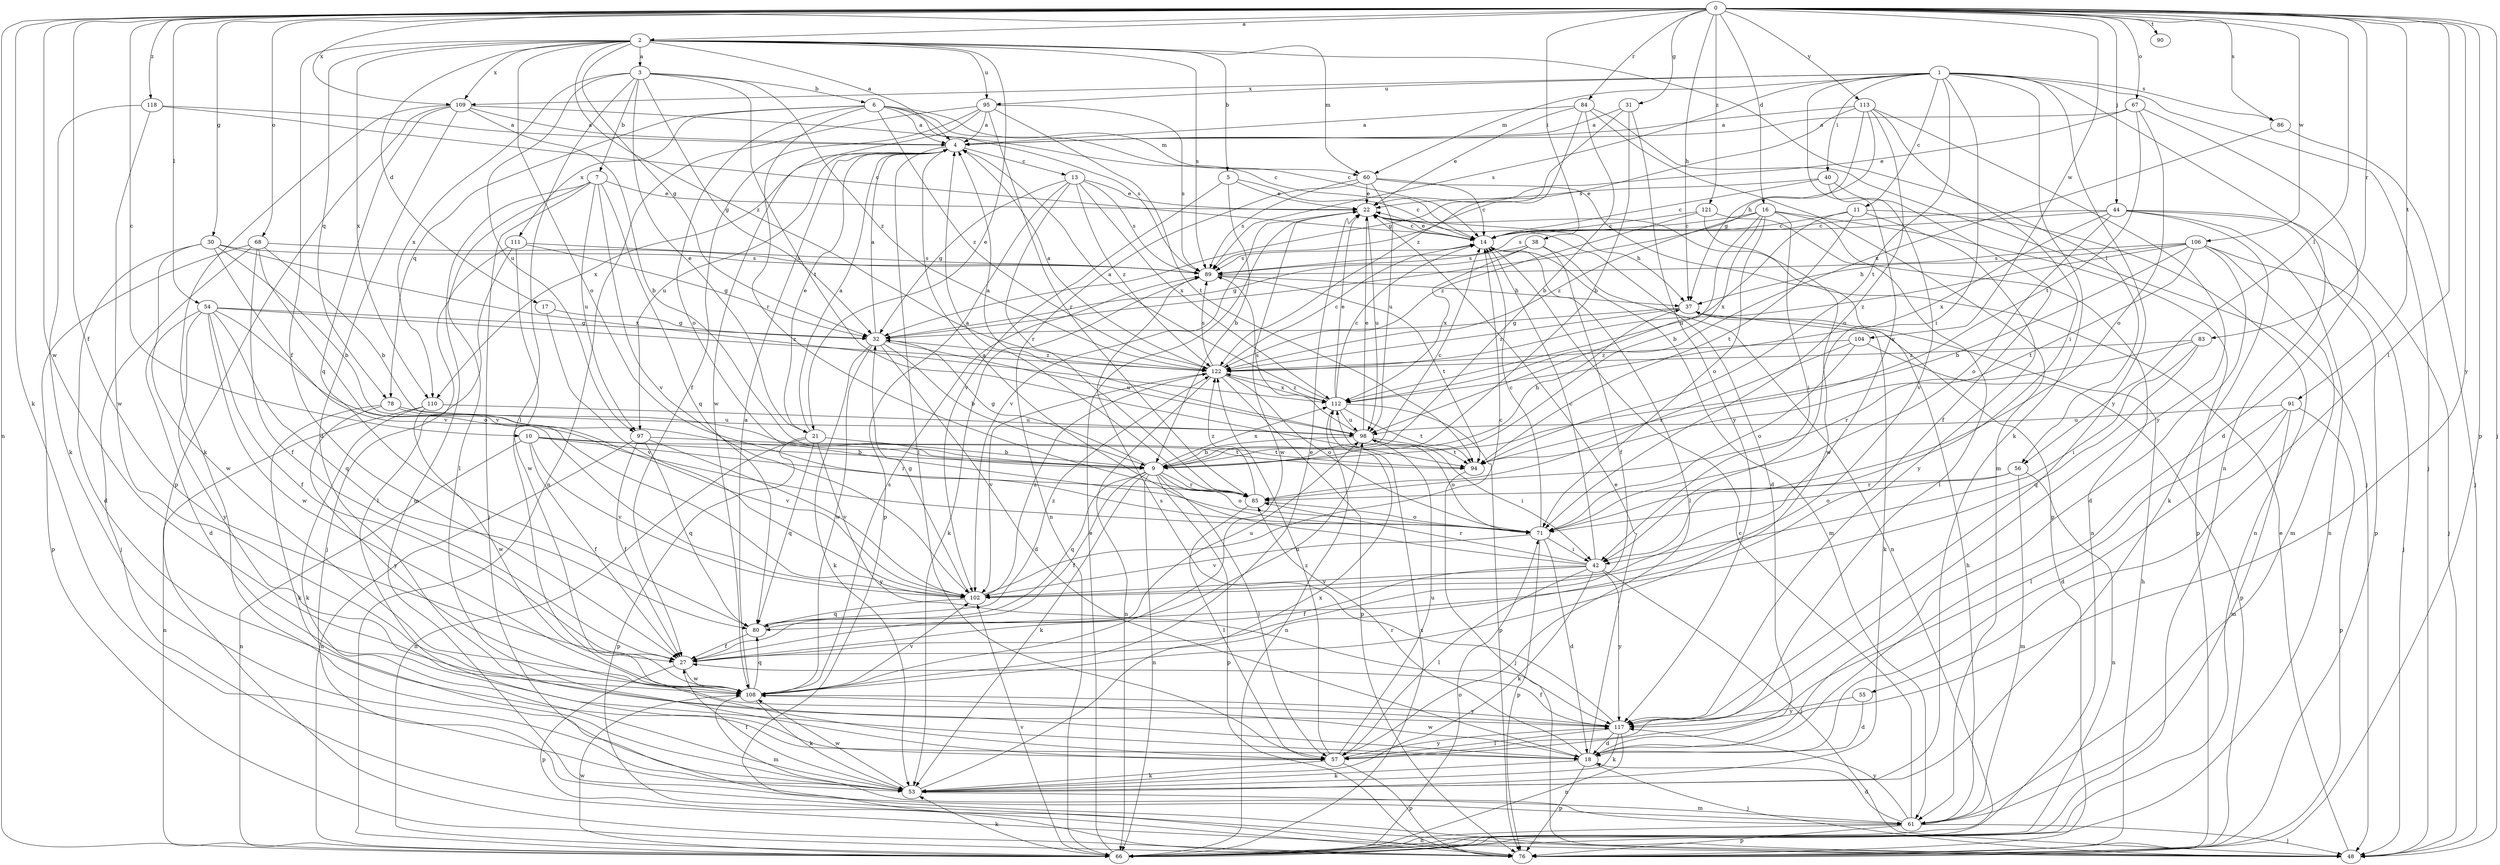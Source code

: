 strict digraph  {
0;
1;
2;
3;
4;
5;
6;
7;
9;
10;
11;
13;
14;
16;
17;
18;
21;
22;
27;
30;
31;
32;
37;
38;
40;
42;
44;
48;
53;
54;
55;
56;
57;
60;
61;
66;
67;
68;
71;
76;
78;
80;
83;
84;
85;
86;
89;
90;
91;
94;
95;
97;
98;
102;
104;
106;
108;
109;
110;
111;
112;
113;
117;
118;
121;
122;
0 -> 2  [label=a];
0 -> 10  [label=c];
0 -> 16  [label=d];
0 -> 27  [label=f];
0 -> 30  [label=g];
0 -> 31  [label=g];
0 -> 37  [label=h];
0 -> 38  [label=i];
0 -> 44  [label=j];
0 -> 48  [label=j];
0 -> 53  [label=k];
0 -> 54  [label=l];
0 -> 55  [label=l];
0 -> 56  [label=l];
0 -> 66  [label=n];
0 -> 67  [label=o];
0 -> 68  [label=o];
0 -> 76  [label=p];
0 -> 83  [label=r];
0 -> 84  [label=r];
0 -> 86  [label=s];
0 -> 90  [label=t];
0 -> 91  [label=t];
0 -> 104  [label=w];
0 -> 106  [label=w];
0 -> 108  [label=w];
0 -> 109  [label=x];
0 -> 113  [label=y];
0 -> 117  [label=y];
0 -> 118  [label=z];
0 -> 121  [label=z];
1 -> 11  [label=c];
1 -> 40  [label=i];
1 -> 42  [label=i];
1 -> 48  [label=j];
1 -> 53  [label=k];
1 -> 60  [label=m];
1 -> 66  [label=n];
1 -> 86  [label=s];
1 -> 89  [label=s];
1 -> 94  [label=t];
1 -> 95  [label=u];
1 -> 102  [label=v];
1 -> 109  [label=x];
1 -> 117  [label=y];
2 -> 3  [label=a];
2 -> 4  [label=a];
2 -> 5  [label=b];
2 -> 17  [label=d];
2 -> 21  [label=e];
2 -> 27  [label=f];
2 -> 32  [label=g];
2 -> 56  [label=l];
2 -> 60  [label=m];
2 -> 71  [label=o];
2 -> 78  [label=q];
2 -> 89  [label=s];
2 -> 95  [label=u];
2 -> 109  [label=x];
2 -> 110  [label=x];
2 -> 122  [label=z];
3 -> 6  [label=b];
3 -> 7  [label=b];
3 -> 21  [label=e];
3 -> 32  [label=g];
3 -> 57  [label=l];
3 -> 94  [label=t];
3 -> 97  [label=u];
3 -> 110  [label=x];
3 -> 122  [label=z];
4 -> 13  [label=c];
4 -> 21  [label=e];
4 -> 57  [label=l];
4 -> 97  [label=u];
4 -> 110  [label=x];
5 -> 9  [label=b];
5 -> 14  [label=c];
5 -> 22  [label=e];
5 -> 102  [label=v];
6 -> 4  [label=a];
6 -> 14  [label=c];
6 -> 60  [label=m];
6 -> 71  [label=o];
6 -> 78  [label=q];
6 -> 85  [label=r];
6 -> 89  [label=s];
6 -> 111  [label=x];
6 -> 122  [label=z];
7 -> 22  [label=e];
7 -> 48  [label=j];
7 -> 57  [label=l];
7 -> 61  [label=m];
7 -> 80  [label=q];
7 -> 97  [label=u];
7 -> 102  [label=v];
9 -> 14  [label=c];
9 -> 27  [label=f];
9 -> 32  [label=g];
9 -> 37  [label=h];
9 -> 53  [label=k];
9 -> 57  [label=l];
9 -> 66  [label=n];
9 -> 71  [label=o];
9 -> 76  [label=p];
9 -> 80  [label=q];
9 -> 85  [label=r];
9 -> 112  [label=x];
10 -> 9  [label=b];
10 -> 27  [label=f];
10 -> 66  [label=n];
10 -> 85  [label=r];
10 -> 94  [label=t];
10 -> 102  [label=v];
11 -> 14  [label=c];
11 -> 66  [label=n];
11 -> 94  [label=t];
11 -> 112  [label=x];
11 -> 117  [label=y];
13 -> 22  [label=e];
13 -> 32  [label=g];
13 -> 76  [label=p];
13 -> 85  [label=r];
13 -> 89  [label=s];
13 -> 112  [label=x];
13 -> 122  [label=z];
14 -> 22  [label=e];
14 -> 57  [label=l];
14 -> 61  [label=m];
14 -> 89  [label=s];
16 -> 9  [label=b];
16 -> 14  [label=c];
16 -> 42  [label=i];
16 -> 66  [label=n];
16 -> 71  [label=o];
16 -> 76  [label=p];
16 -> 98  [label=u];
16 -> 122  [label=z];
17 -> 32  [label=g];
17 -> 102  [label=v];
18 -> 22  [label=e];
18 -> 48  [label=j];
18 -> 53  [label=k];
18 -> 76  [label=p];
18 -> 85  [label=r];
18 -> 108  [label=w];
21 -> 4  [label=a];
21 -> 9  [label=b];
21 -> 66  [label=n];
21 -> 76  [label=p];
21 -> 80  [label=q];
21 -> 117  [label=y];
22 -> 14  [label=c];
22 -> 18  [label=d];
22 -> 37  [label=h];
22 -> 98  [label=u];
22 -> 102  [label=v];
22 -> 108  [label=w];
27 -> 76  [label=p];
27 -> 98  [label=u];
27 -> 108  [label=w];
30 -> 9  [label=b];
30 -> 18  [label=d];
30 -> 89  [label=s];
30 -> 102  [label=v];
30 -> 108  [label=w];
30 -> 112  [label=x];
31 -> 4  [label=a];
31 -> 9  [label=b];
31 -> 32  [label=g];
31 -> 117  [label=y];
32 -> 4  [label=a];
32 -> 9  [label=b];
32 -> 18  [label=d];
32 -> 53  [label=k];
32 -> 98  [label=u];
32 -> 108  [label=w];
32 -> 122  [label=z];
37 -> 32  [label=g];
37 -> 53  [label=k];
37 -> 122  [label=z];
38 -> 27  [label=f];
38 -> 32  [label=g];
38 -> 66  [label=n];
38 -> 89  [label=s];
38 -> 112  [label=x];
40 -> 14  [label=c];
40 -> 22  [label=e];
40 -> 27  [label=f];
40 -> 102  [label=v];
42 -> 4  [label=a];
42 -> 14  [label=c];
42 -> 27  [label=f];
42 -> 48  [label=j];
42 -> 53  [label=k];
42 -> 57  [label=l];
42 -> 85  [label=r];
42 -> 102  [label=v];
42 -> 117  [label=y];
44 -> 14  [label=c];
44 -> 48  [label=j];
44 -> 53  [label=k];
44 -> 66  [label=n];
44 -> 71  [label=o];
44 -> 76  [label=p];
44 -> 89  [label=s];
44 -> 112  [label=x];
48 -> 22  [label=e];
53 -> 27  [label=f];
53 -> 61  [label=m];
53 -> 108  [label=w];
53 -> 112  [label=x];
54 -> 18  [label=d];
54 -> 27  [label=f];
54 -> 32  [label=g];
54 -> 71  [label=o];
54 -> 80  [label=q];
54 -> 108  [label=w];
54 -> 117  [label=y];
54 -> 122  [label=z];
55 -> 18  [label=d];
55 -> 117  [label=y];
56 -> 61  [label=m];
56 -> 66  [label=n];
56 -> 71  [label=o];
56 -> 85  [label=r];
57 -> 53  [label=k];
57 -> 76  [label=p];
57 -> 98  [label=u];
57 -> 117  [label=y];
57 -> 122  [label=z];
60 -> 14  [label=c];
60 -> 22  [label=e];
60 -> 66  [label=n];
60 -> 76  [label=p];
60 -> 89  [label=s];
60 -> 98  [label=u];
61 -> 14  [label=c];
61 -> 18  [label=d];
61 -> 37  [label=h];
61 -> 48  [label=j];
61 -> 66  [label=n];
61 -> 76  [label=p];
61 -> 117  [label=y];
66 -> 22  [label=e];
66 -> 53  [label=k];
66 -> 71  [label=o];
66 -> 102  [label=v];
66 -> 108  [label=w];
66 -> 112  [label=x];
67 -> 4  [label=a];
67 -> 18  [label=d];
67 -> 22  [label=e];
67 -> 71  [label=o];
67 -> 94  [label=t];
68 -> 9  [label=b];
68 -> 27  [label=f];
68 -> 48  [label=j];
68 -> 76  [label=p];
68 -> 89  [label=s];
68 -> 102  [label=v];
71 -> 14  [label=c];
71 -> 18  [label=d];
71 -> 42  [label=i];
71 -> 76  [label=p];
71 -> 102  [label=v];
76 -> 37  [label=h];
78 -> 53  [label=k];
78 -> 98  [label=u];
78 -> 102  [label=v];
78 -> 117  [label=y];
80 -> 27  [label=f];
80 -> 98  [label=u];
80 -> 122  [label=z];
83 -> 42  [label=i];
83 -> 80  [label=q];
83 -> 85  [label=r];
83 -> 122  [label=z];
84 -> 4  [label=a];
84 -> 9  [label=b];
84 -> 22  [label=e];
84 -> 48  [label=j];
84 -> 61  [label=m];
84 -> 122  [label=z];
85 -> 4  [label=a];
85 -> 57  [label=l];
85 -> 71  [label=o];
85 -> 122  [label=z];
86 -> 48  [label=j];
86 -> 112  [label=x];
89 -> 37  [label=h];
89 -> 53  [label=k];
89 -> 94  [label=t];
91 -> 18  [label=d];
91 -> 57  [label=l];
91 -> 61  [label=m];
91 -> 76  [label=p];
91 -> 98  [label=u];
94 -> 48  [label=j];
95 -> 4  [label=a];
95 -> 27  [label=f];
95 -> 66  [label=n];
95 -> 85  [label=r];
95 -> 89  [label=s];
95 -> 94  [label=t];
95 -> 108  [label=w];
97 -> 27  [label=f];
97 -> 66  [label=n];
97 -> 80  [label=q];
97 -> 94  [label=t];
97 -> 102  [label=v];
98 -> 4  [label=a];
98 -> 9  [label=b];
98 -> 22  [label=e];
98 -> 42  [label=i];
98 -> 71  [label=o];
98 -> 89  [label=s];
98 -> 94  [label=t];
102 -> 14  [label=c];
102 -> 32  [label=g];
102 -> 80  [label=q];
102 -> 122  [label=z];
104 -> 71  [label=o];
104 -> 76  [label=p];
104 -> 85  [label=r];
104 -> 122  [label=z];
106 -> 9  [label=b];
106 -> 18  [label=d];
106 -> 37  [label=h];
106 -> 48  [label=j];
106 -> 61  [label=m];
106 -> 89  [label=s];
106 -> 94  [label=t];
106 -> 122  [label=z];
108 -> 4  [label=a];
108 -> 22  [label=e];
108 -> 53  [label=k];
108 -> 61  [label=m];
108 -> 80  [label=q];
108 -> 89  [label=s];
108 -> 102  [label=v];
108 -> 117  [label=y];
109 -> 4  [label=a];
109 -> 9  [label=b];
109 -> 14  [label=c];
109 -> 18  [label=d];
109 -> 53  [label=k];
109 -> 76  [label=p];
109 -> 80  [label=q];
110 -> 53  [label=k];
110 -> 66  [label=n];
110 -> 98  [label=u];
110 -> 108  [label=w];
111 -> 32  [label=g];
111 -> 48  [label=j];
111 -> 57  [label=l];
111 -> 89  [label=s];
111 -> 108  [label=w];
112 -> 4  [label=a];
112 -> 14  [label=c];
112 -> 22  [label=e];
112 -> 66  [label=n];
112 -> 76  [label=p];
112 -> 94  [label=t];
112 -> 98  [label=u];
112 -> 122  [label=z];
113 -> 4  [label=a];
113 -> 32  [label=g];
113 -> 37  [label=h];
113 -> 42  [label=i];
113 -> 71  [label=o];
113 -> 89  [label=s];
113 -> 117  [label=y];
117 -> 18  [label=d];
117 -> 27  [label=f];
117 -> 53  [label=k];
117 -> 57  [label=l];
117 -> 66  [label=n];
117 -> 89  [label=s];
118 -> 4  [label=a];
118 -> 14  [label=c];
118 -> 53  [label=k];
118 -> 108  [label=w];
121 -> 14  [label=c];
121 -> 57  [label=l];
121 -> 108  [label=w];
121 -> 122  [label=z];
122 -> 4  [label=a];
122 -> 14  [label=c];
122 -> 66  [label=n];
122 -> 71  [label=o];
122 -> 76  [label=p];
122 -> 89  [label=s];
122 -> 102  [label=v];
122 -> 112  [label=x];
}
